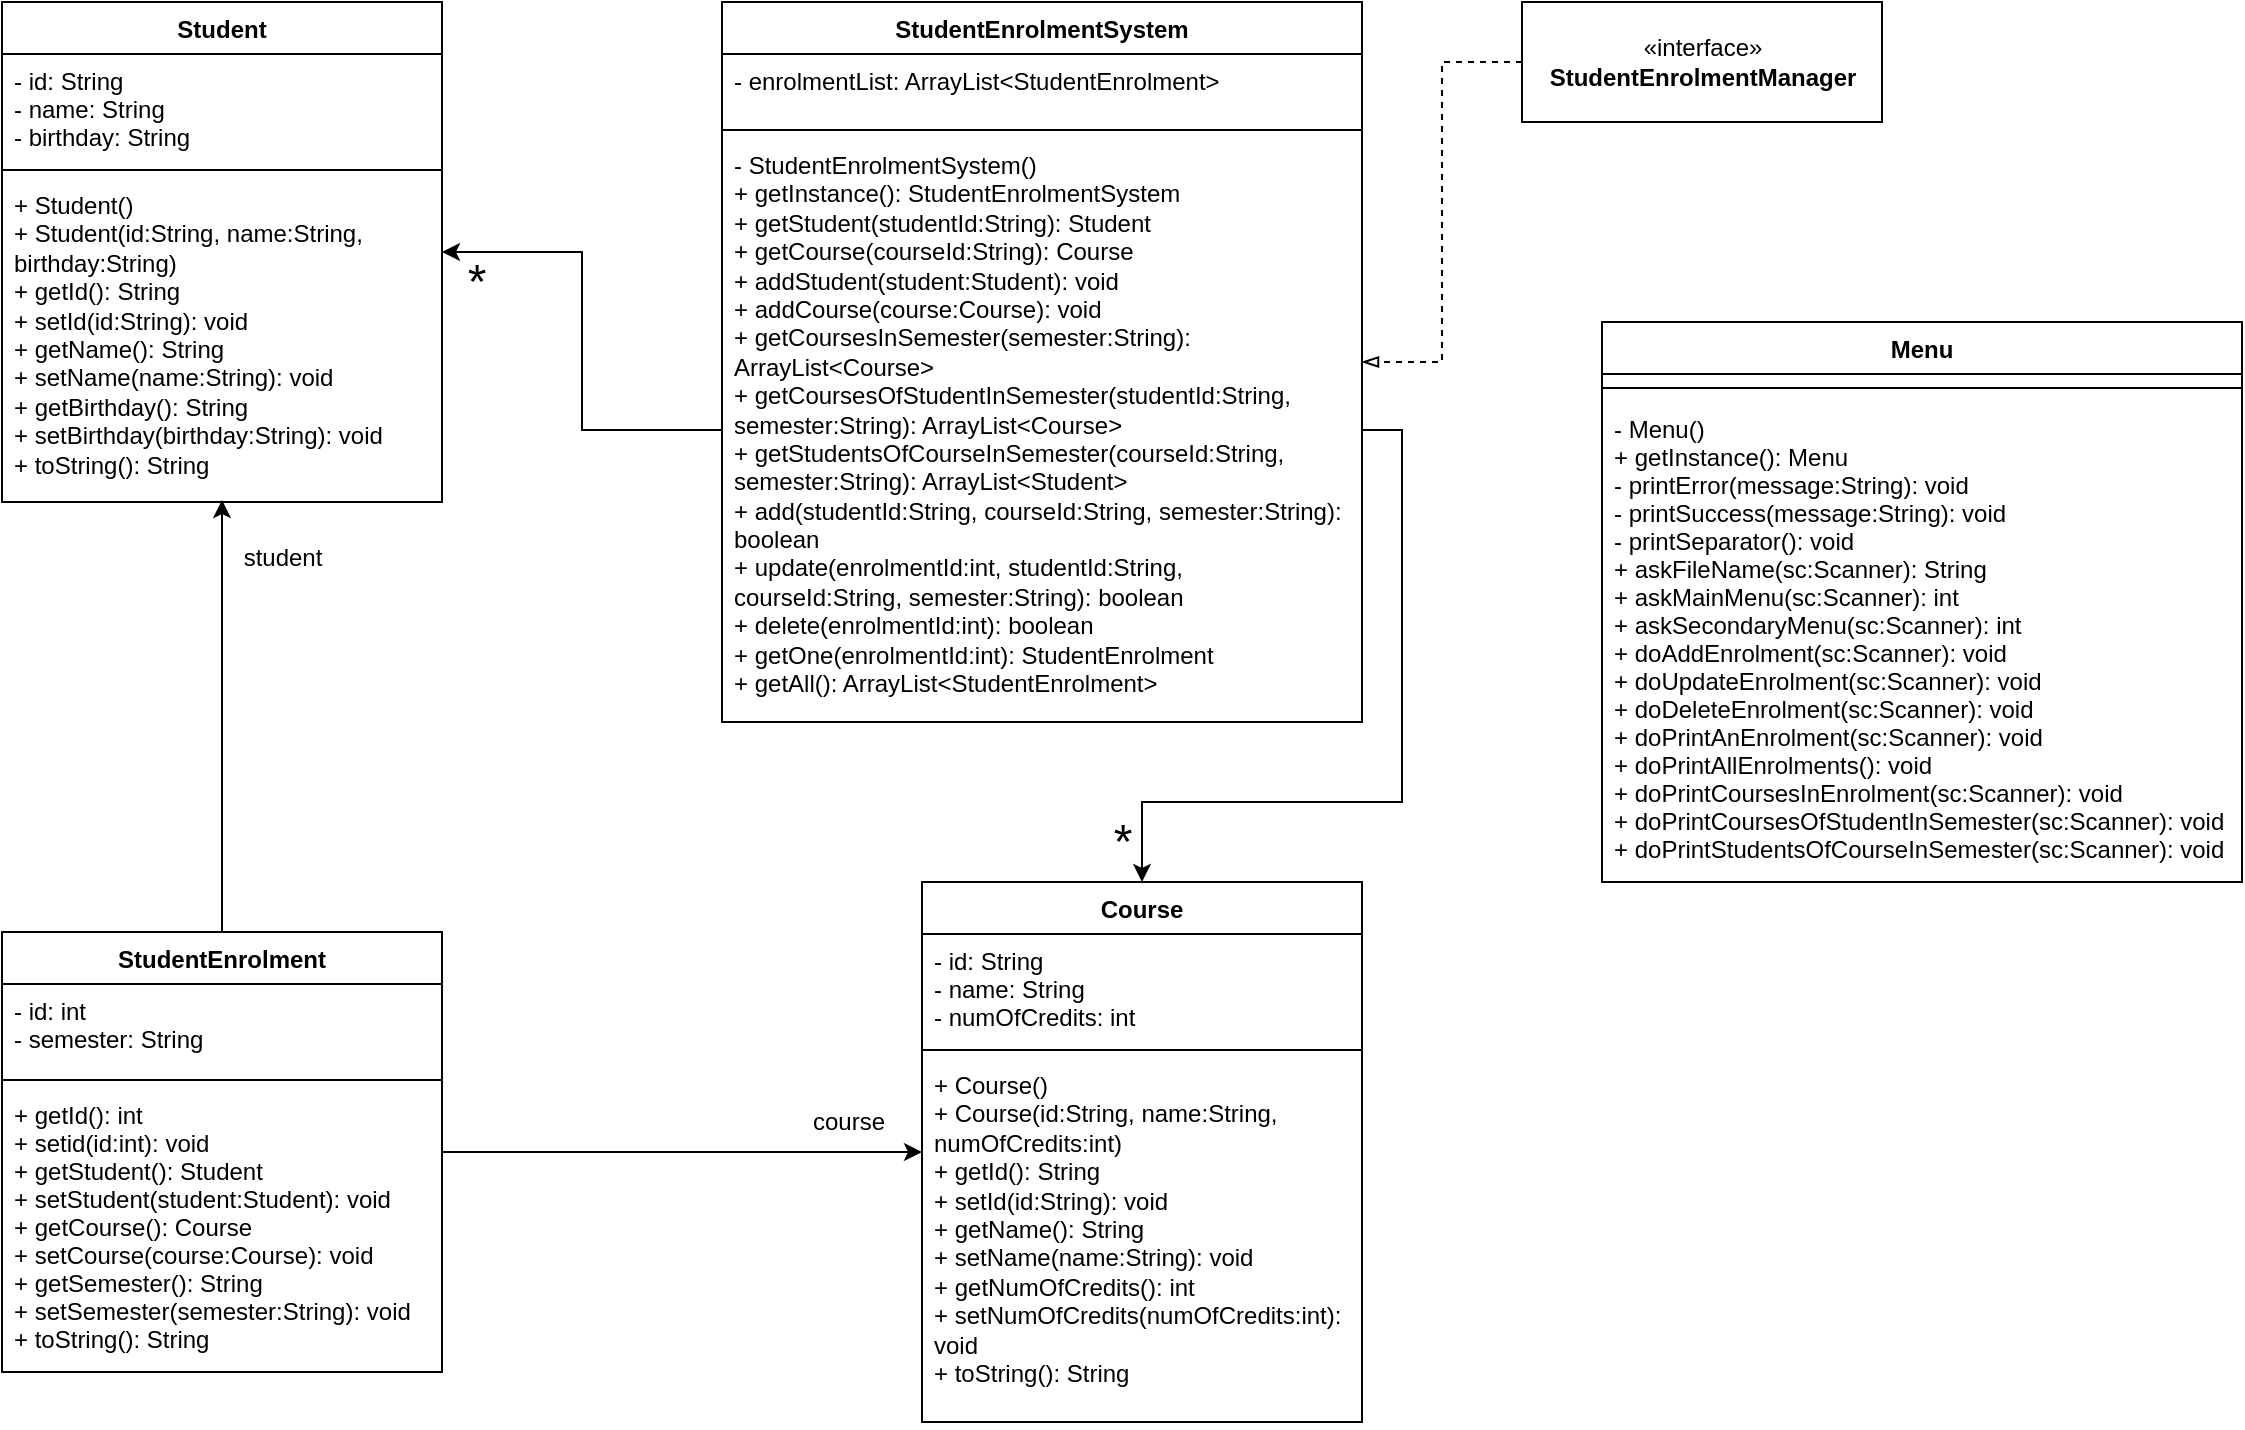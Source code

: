 <mxfile version="17.2.1" type="device" pages="2"><diagram id="rwDOr8hgKq-ZUvod_N0o" name="Page-1"><mxGraphModel dx="1224" dy="952" grid="1" gridSize="10" guides="1" tooltips="1" connect="1" arrows="1" fold="1" page="1" pageScale="1" pageWidth="850" pageHeight="1100" math="0" shadow="0"><root><mxCell id="0"/><mxCell id="1" parent="0"/><mxCell id="OA1Kons7uFftpXe4ic46-1" style="edgeStyle=orthogonalEdgeStyle;rounded=0;orthogonalLoop=1;jettySize=auto;html=1;fontSize=12;dashed=1;endArrow=blockThin;endFill=0;" edge="1" parent="1" source="9mRreISFjOn_2rCETy_y-6" target="9mRreISFjOn_2rCETy_y-11"><mxGeometry relative="1" as="geometry"/></mxCell><mxCell id="9mRreISFjOn_2rCETy_y-6" value="«interface»&lt;br&gt;&lt;b&gt;StudentEnrolmentManager&lt;/b&gt;" style="html=1;" parent="1" vertex="1"><mxGeometry x="840" y="80" width="180" height="60" as="geometry"/></mxCell><mxCell id="9mRreISFjOn_2rCETy_y-7" value="Student" style="swimlane;fontStyle=1;align=center;verticalAlign=top;childLayout=stackLayout;horizontal=1;startSize=26;horizontalStack=0;resizeParent=1;resizeParentMax=0;resizeLast=0;collapsible=1;marginBottom=0;" parent="1" vertex="1"><mxGeometry x="80" y="80" width="220" height="250" as="geometry"/></mxCell><mxCell id="9mRreISFjOn_2rCETy_y-8" value="- id: String&#10;- name: String&#10;- birthday: String" style="text;strokeColor=none;fillColor=none;align=left;verticalAlign=top;spacingLeft=4;spacingRight=4;overflow=hidden;rotatable=0;points=[[0,0.5],[1,0.5]];portConstraint=eastwest;" parent="9mRreISFjOn_2rCETy_y-7" vertex="1"><mxGeometry y="26" width="220" height="54" as="geometry"/></mxCell><mxCell id="9mRreISFjOn_2rCETy_y-9" value="" style="line;strokeWidth=1;fillColor=none;align=left;verticalAlign=middle;spacingTop=-1;spacingLeft=3;spacingRight=3;rotatable=0;labelPosition=right;points=[];portConstraint=eastwest;" parent="9mRreISFjOn_2rCETy_y-7" vertex="1"><mxGeometry y="80" width="220" height="8" as="geometry"/></mxCell><mxCell id="9mRreISFjOn_2rCETy_y-10" value="+ Student()&#10;+ Student(id:String, name:String, birthday:String)&#10;+ getId(): String&#10;+ setId(id:String): void&#10;+ getName(): String&#10;+ setName(name:String): void&#10;+ getBirthday(): String&#10;+ setBirthday(birthday:String): void&#10;+ toString(): String" style="text;strokeColor=none;fillColor=none;align=left;verticalAlign=top;spacingLeft=4;spacingRight=4;overflow=hidden;rotatable=0;points=[[0,0.5],[1,0.5]];portConstraint=eastwest;whiteSpace=wrap;" parent="9mRreISFjOn_2rCETy_y-7" vertex="1"><mxGeometry y="88" width="220" height="162" as="geometry"/></mxCell><mxCell id="9mRreISFjOn_2rCETy_y-11" value="StudentEnrolmentSystem" style="swimlane;fontStyle=1;align=center;verticalAlign=top;childLayout=stackLayout;horizontal=1;startSize=26;horizontalStack=0;resizeParent=1;resizeParentMax=0;resizeLast=0;collapsible=1;marginBottom=0;" parent="1" vertex="1"><mxGeometry x="440" y="80" width="320" height="360" as="geometry"><mxRectangle x="500" y="380" width="140" height="26" as="alternateBounds"/></mxGeometry></mxCell><mxCell id="9mRreISFjOn_2rCETy_y-12" value="- enrolmentList: ArrayList&lt;StudentEnrolment&gt;" style="text;strokeColor=none;fillColor=none;align=left;verticalAlign=top;spacingLeft=4;spacingRight=4;overflow=hidden;rotatable=0;points=[[0,0.5],[1,0.5]];portConstraint=eastwest;whiteSpace=wrap;" parent="9mRreISFjOn_2rCETy_y-11" vertex="1"><mxGeometry y="26" width="320" height="34" as="geometry"/></mxCell><mxCell id="9mRreISFjOn_2rCETy_y-13" value="" style="line;strokeWidth=1;fillColor=none;align=left;verticalAlign=middle;spacingTop=-1;spacingLeft=3;spacingRight=3;rotatable=0;labelPosition=right;points=[];portConstraint=eastwest;" parent="9mRreISFjOn_2rCETy_y-11" vertex="1"><mxGeometry y="60" width="320" height="8" as="geometry"/></mxCell><mxCell id="9mRreISFjOn_2rCETy_y-14" value="- StudentEnrolmentSystem()&#10;+ getInstance(): StudentEnrolmentSystem&#10;+ getStudent(studentId:String): Student&#10;+ getCourse(courseId:String): Course&#10;+ addStudent(student:Student): void&#10;+ addCourse(course:Course): void&#10;+ getCoursesInSemester(semester:String): ArrayList&lt;Course&gt;&#10;+ getCoursesOfStudentInSemester(studentId:String, semester:String): ArrayList&lt;Course&gt;&#10;+ getStudentsOfCourseInSemester(courseId:String, semester:String): ArrayList&lt;Student&gt;&#10;+ add(studentId:String, courseId:String, semester:String): boolean&#10;+ update(enrolmentId:int, studentId:String, courseId:String, semester:String): boolean&#10;+ delete(enrolmentId:int): boolean&#10;+ getOne(enrolmentId:int): StudentEnrolment&#10;+ getAll(): ArrayList&lt;StudentEnrolment&gt;" style="text;strokeColor=none;fillColor=none;align=left;verticalAlign=top;spacingLeft=4;spacingRight=4;overflow=hidden;rotatable=0;points=[[0,0.5],[1,0.5]];portConstraint=eastwest;fontSize=12;spacingTop=0;whiteSpace=wrap;" parent="9mRreISFjOn_2rCETy_y-11" vertex="1"><mxGeometry y="68" width="320" height="292" as="geometry"/></mxCell><mxCell id="9mRreISFjOn_2rCETy_y-15" value="Course" style="swimlane;fontStyle=1;align=center;verticalAlign=top;childLayout=stackLayout;horizontal=1;startSize=26;horizontalStack=0;resizeParent=1;resizeParentMax=0;resizeLast=0;collapsible=1;marginBottom=0;" parent="1" vertex="1"><mxGeometry x="540" y="520" width="220" height="270" as="geometry"/></mxCell><mxCell id="9mRreISFjOn_2rCETy_y-16" value="- id: String&#10;- name: String&#10;- numOfCredits: int" style="text;strokeColor=none;fillColor=none;align=left;verticalAlign=top;spacingLeft=4;spacingRight=4;overflow=hidden;rotatable=0;points=[[0,0.5],[1,0.5]];portConstraint=eastwest;" parent="9mRreISFjOn_2rCETy_y-15" vertex="1"><mxGeometry y="26" width="220" height="54" as="geometry"/></mxCell><mxCell id="9mRreISFjOn_2rCETy_y-17" value="" style="line;strokeWidth=1;fillColor=none;align=left;verticalAlign=middle;spacingTop=-1;spacingLeft=3;spacingRight=3;rotatable=0;labelPosition=right;points=[];portConstraint=eastwest;" parent="9mRreISFjOn_2rCETy_y-15" vertex="1"><mxGeometry y="80" width="220" height="8" as="geometry"/></mxCell><mxCell id="9mRreISFjOn_2rCETy_y-18" value="+ Course()&#10;+ Course(id:String, name:String, numOfCredits:int)&#10;+ getId(): String&#10;+ setId(id:String): void&#10;+ getName(): String&#10;+ setName(name:String): void&#10;+ getNumOfCredits(): int&#10;+ setNumOfCredits(numOfCredits:int): void&#10;+ toString(): String" style="text;strokeColor=none;fillColor=none;align=left;verticalAlign=top;spacingLeft=4;spacingRight=4;overflow=hidden;rotatable=0;points=[[0,0.5],[1,0.5]];portConstraint=eastwest;whiteSpace=wrap;" parent="9mRreISFjOn_2rCETy_y-15" vertex="1"><mxGeometry y="88" width="220" height="182" as="geometry"/></mxCell><mxCell id="OA1Kons7uFftpXe4ic46-6" value="student" style="edgeStyle=orthogonalEdgeStyle;rounded=0;orthogonalLoop=1;jettySize=auto;html=1;entryX=0.5;entryY=0.994;entryDx=0;entryDy=0;entryPerimeter=0;fontSize=12;endArrow=classic;endFill=1;strokeWidth=1;" edge="1" parent="1" source="9mRreISFjOn_2rCETy_y-20" target="9mRreISFjOn_2rCETy_y-10"><mxGeometry x="0.732" y="-30" relative="1" as="geometry"><mxPoint as="offset"/></mxGeometry></mxCell><mxCell id="OA1Kons7uFftpXe4ic46-9" style="edgeStyle=orthogonalEdgeStyle;rounded=0;orthogonalLoop=1;jettySize=auto;html=1;fontSize=12;endArrow=classic;endFill=1;strokeWidth=1;" edge="1" parent="1" source="9mRreISFjOn_2rCETy_y-20" target="9mRreISFjOn_2rCETy_y-15"><mxGeometry relative="1" as="geometry"/></mxCell><mxCell id="OA1Kons7uFftpXe4ic46-10" value="course" style="edgeLabel;html=1;align=center;verticalAlign=middle;resizable=0;points=[];fontSize=12;" vertex="1" connectable="0" parent="OA1Kons7uFftpXe4ic46-9"><mxGeometry x="0.743" y="1" relative="1" as="geometry"><mxPoint x="-6" y="-14" as="offset"/></mxGeometry></mxCell><mxCell id="9mRreISFjOn_2rCETy_y-20" value="StudentEnrolment" style="swimlane;fontStyle=1;align=center;verticalAlign=top;childLayout=stackLayout;horizontal=1;startSize=26;horizontalStack=0;resizeParent=1;resizeParentMax=0;resizeLast=0;collapsible=1;marginBottom=0;" parent="1" vertex="1"><mxGeometry x="80" y="545" width="220" height="220" as="geometry"><mxRectangle x="500" y="380" width="140" height="26" as="alternateBounds"/></mxGeometry></mxCell><mxCell id="9mRreISFjOn_2rCETy_y-21" value="- id: int&#10;- semester: String" style="text;strokeColor=none;fillColor=none;align=left;verticalAlign=top;spacingLeft=4;spacingRight=4;overflow=hidden;rotatable=0;points=[[0,0.5],[1,0.5]];portConstraint=eastwest;" parent="9mRreISFjOn_2rCETy_y-20" vertex="1"><mxGeometry y="26" width="220" height="44" as="geometry"/></mxCell><mxCell id="9mRreISFjOn_2rCETy_y-22" value="" style="line;strokeWidth=1;fillColor=none;align=left;verticalAlign=middle;spacingTop=-1;spacingLeft=3;spacingRight=3;rotatable=0;labelPosition=right;points=[];portConstraint=eastwest;" parent="9mRreISFjOn_2rCETy_y-20" vertex="1"><mxGeometry y="70" width="220" height="8" as="geometry"/></mxCell><mxCell id="9mRreISFjOn_2rCETy_y-23" value="+ getId(): int&#10;+ setid(id:int): void&#10;+ getStudent(): Student&#10;+ setStudent(student:Student): void&#10;+ getCourse(): Course&#10;+ setCourse(course:Course): void&#10;+ getSemester(): String&#10;+ setSemester(semester:String): void&#10;+ toString(): String" style="text;strokeColor=none;fillColor=none;align=left;verticalAlign=top;spacingLeft=4;spacingRight=4;overflow=hidden;rotatable=0;points=[[0,0.5],[1,0.5]];portConstraint=eastwest;" parent="9mRreISFjOn_2rCETy_y-20" vertex="1"><mxGeometry y="78" width="220" height="142" as="geometry"/></mxCell><mxCell id="XEx5ldRH6wFBbEsfw99o-1" value="Menu" style="swimlane;fontStyle=1;align=center;verticalAlign=top;childLayout=stackLayout;horizontal=1;startSize=26;horizontalStack=0;resizeParent=1;resizeParentMax=0;resizeLast=0;collapsible=1;marginBottom=0;" parent="1" vertex="1"><mxGeometry x="880" y="240" width="320" height="280" as="geometry"/></mxCell><mxCell id="XEx5ldRH6wFBbEsfw99o-3" value="" style="line;strokeWidth=1;fillColor=none;align=left;verticalAlign=middle;spacingTop=-1;spacingLeft=3;spacingRight=3;rotatable=0;labelPosition=right;points=[];portConstraint=eastwest;" parent="XEx5ldRH6wFBbEsfw99o-1" vertex="1"><mxGeometry y="26" width="320" height="14" as="geometry"/></mxCell><mxCell id="XEx5ldRH6wFBbEsfw99o-4" value="- Menu()&#10;+ getInstance(): Menu&#10;- printError(message:String): void&#10;- printSuccess(message:String): void&#10;- printSeparator(): void&#10;+ askFileName(sc:Scanner): String&#10;+ askMainMenu(sc:Scanner): int&#10;+ askSecondaryMenu(sc:Scanner): int&#10;+ doAddEnrolment(sc:Scanner): void&#10;+ doUpdateEnrolment(sc:Scanner): void&#10;+ doDeleteEnrolment(sc:Scanner): void&#10;+ doPrintAnEnrolment(sc:Scanner): void&#10;+ doPrintAllEnrolments(): void&#10;+ doPrintCoursesInEnrolment(sc:Scanner): void&#10;+ doPrintCoursesOfStudentInSemester(sc:Scanner): void&#10;+ doPrintStudentsOfCourseInSemester(sc:Scanner): void" style="text;strokeColor=none;fillColor=none;align=left;verticalAlign=top;spacingLeft=4;spacingRight=4;overflow=hidden;rotatable=0;points=[[0,0.5],[1,0.5]];portConstraint=eastwest;" parent="XEx5ldRH6wFBbEsfw99o-1" vertex="1"><mxGeometry y="40" width="320" height="240" as="geometry"/></mxCell><mxCell id="OA1Kons7uFftpXe4ic46-7" style="edgeStyle=orthogonalEdgeStyle;rounded=0;orthogonalLoop=1;jettySize=auto;html=1;fontSize=12;endArrow=classic;endFill=1;strokeWidth=1;" edge="1" parent="1" source="9mRreISFjOn_2rCETy_y-14" target="9mRreISFjOn_2rCETy_y-15"><mxGeometry relative="1" as="geometry"/></mxCell><mxCell id="OA1Kons7uFftpXe4ic46-12" value="*" style="edgeLabel;html=1;align=center;verticalAlign=middle;resizable=0;points=[];fontSize=24;" vertex="1" connectable="0" parent="OA1Kons7uFftpXe4ic46-7"><mxGeometry x="0.707" y="1" relative="1" as="geometry"><mxPoint x="-25" y="19" as="offset"/></mxGeometry></mxCell><mxCell id="OA1Kons7uFftpXe4ic46-8" style="edgeStyle=orthogonalEdgeStyle;rounded=0;orthogonalLoop=1;jettySize=auto;html=1;fontSize=12;endArrow=classic;endFill=1;strokeWidth=1;" edge="1" parent="1" source="9mRreISFjOn_2rCETy_y-14" target="9mRreISFjOn_2rCETy_y-7"><mxGeometry relative="1" as="geometry"/></mxCell><mxCell id="OA1Kons7uFftpXe4ic46-11" value="*" style="edgeLabel;html=1;align=center;verticalAlign=middle;resizable=0;points=[];fontSize=24;" vertex="1" connectable="0" parent="OA1Kons7uFftpXe4ic46-8"><mxGeometry x="0.829" relative="1" as="geometry"><mxPoint x="-3" y="15" as="offset"/></mxGeometry></mxCell></root></mxGraphModel></diagram><diagram id="pN4PY74hAxYFHsu-w0yU" name="Page-2"><mxGraphModel dx="1102" dy="857" grid="1" gridSize="10" guides="1" tooltips="1" connect="1" arrows="1" fold="1" page="1" pageScale="1" pageWidth="850" pageHeight="1100" math="0" shadow="0"><root><mxCell id="0"/><mxCell id="1" parent="0"/><mxCell id="9mPKLwWMyDDXqKG6P7Dt-1" value="Actor" style="shape=umlActor;verticalLabelPosition=bottom;verticalAlign=top;html=1;outlineConnect=0;fontSize=12;" vertex="1" parent="1"><mxGeometry x="240" y="230" width="30" height="60" as="geometry"/></mxCell></root></mxGraphModel></diagram></mxfile>